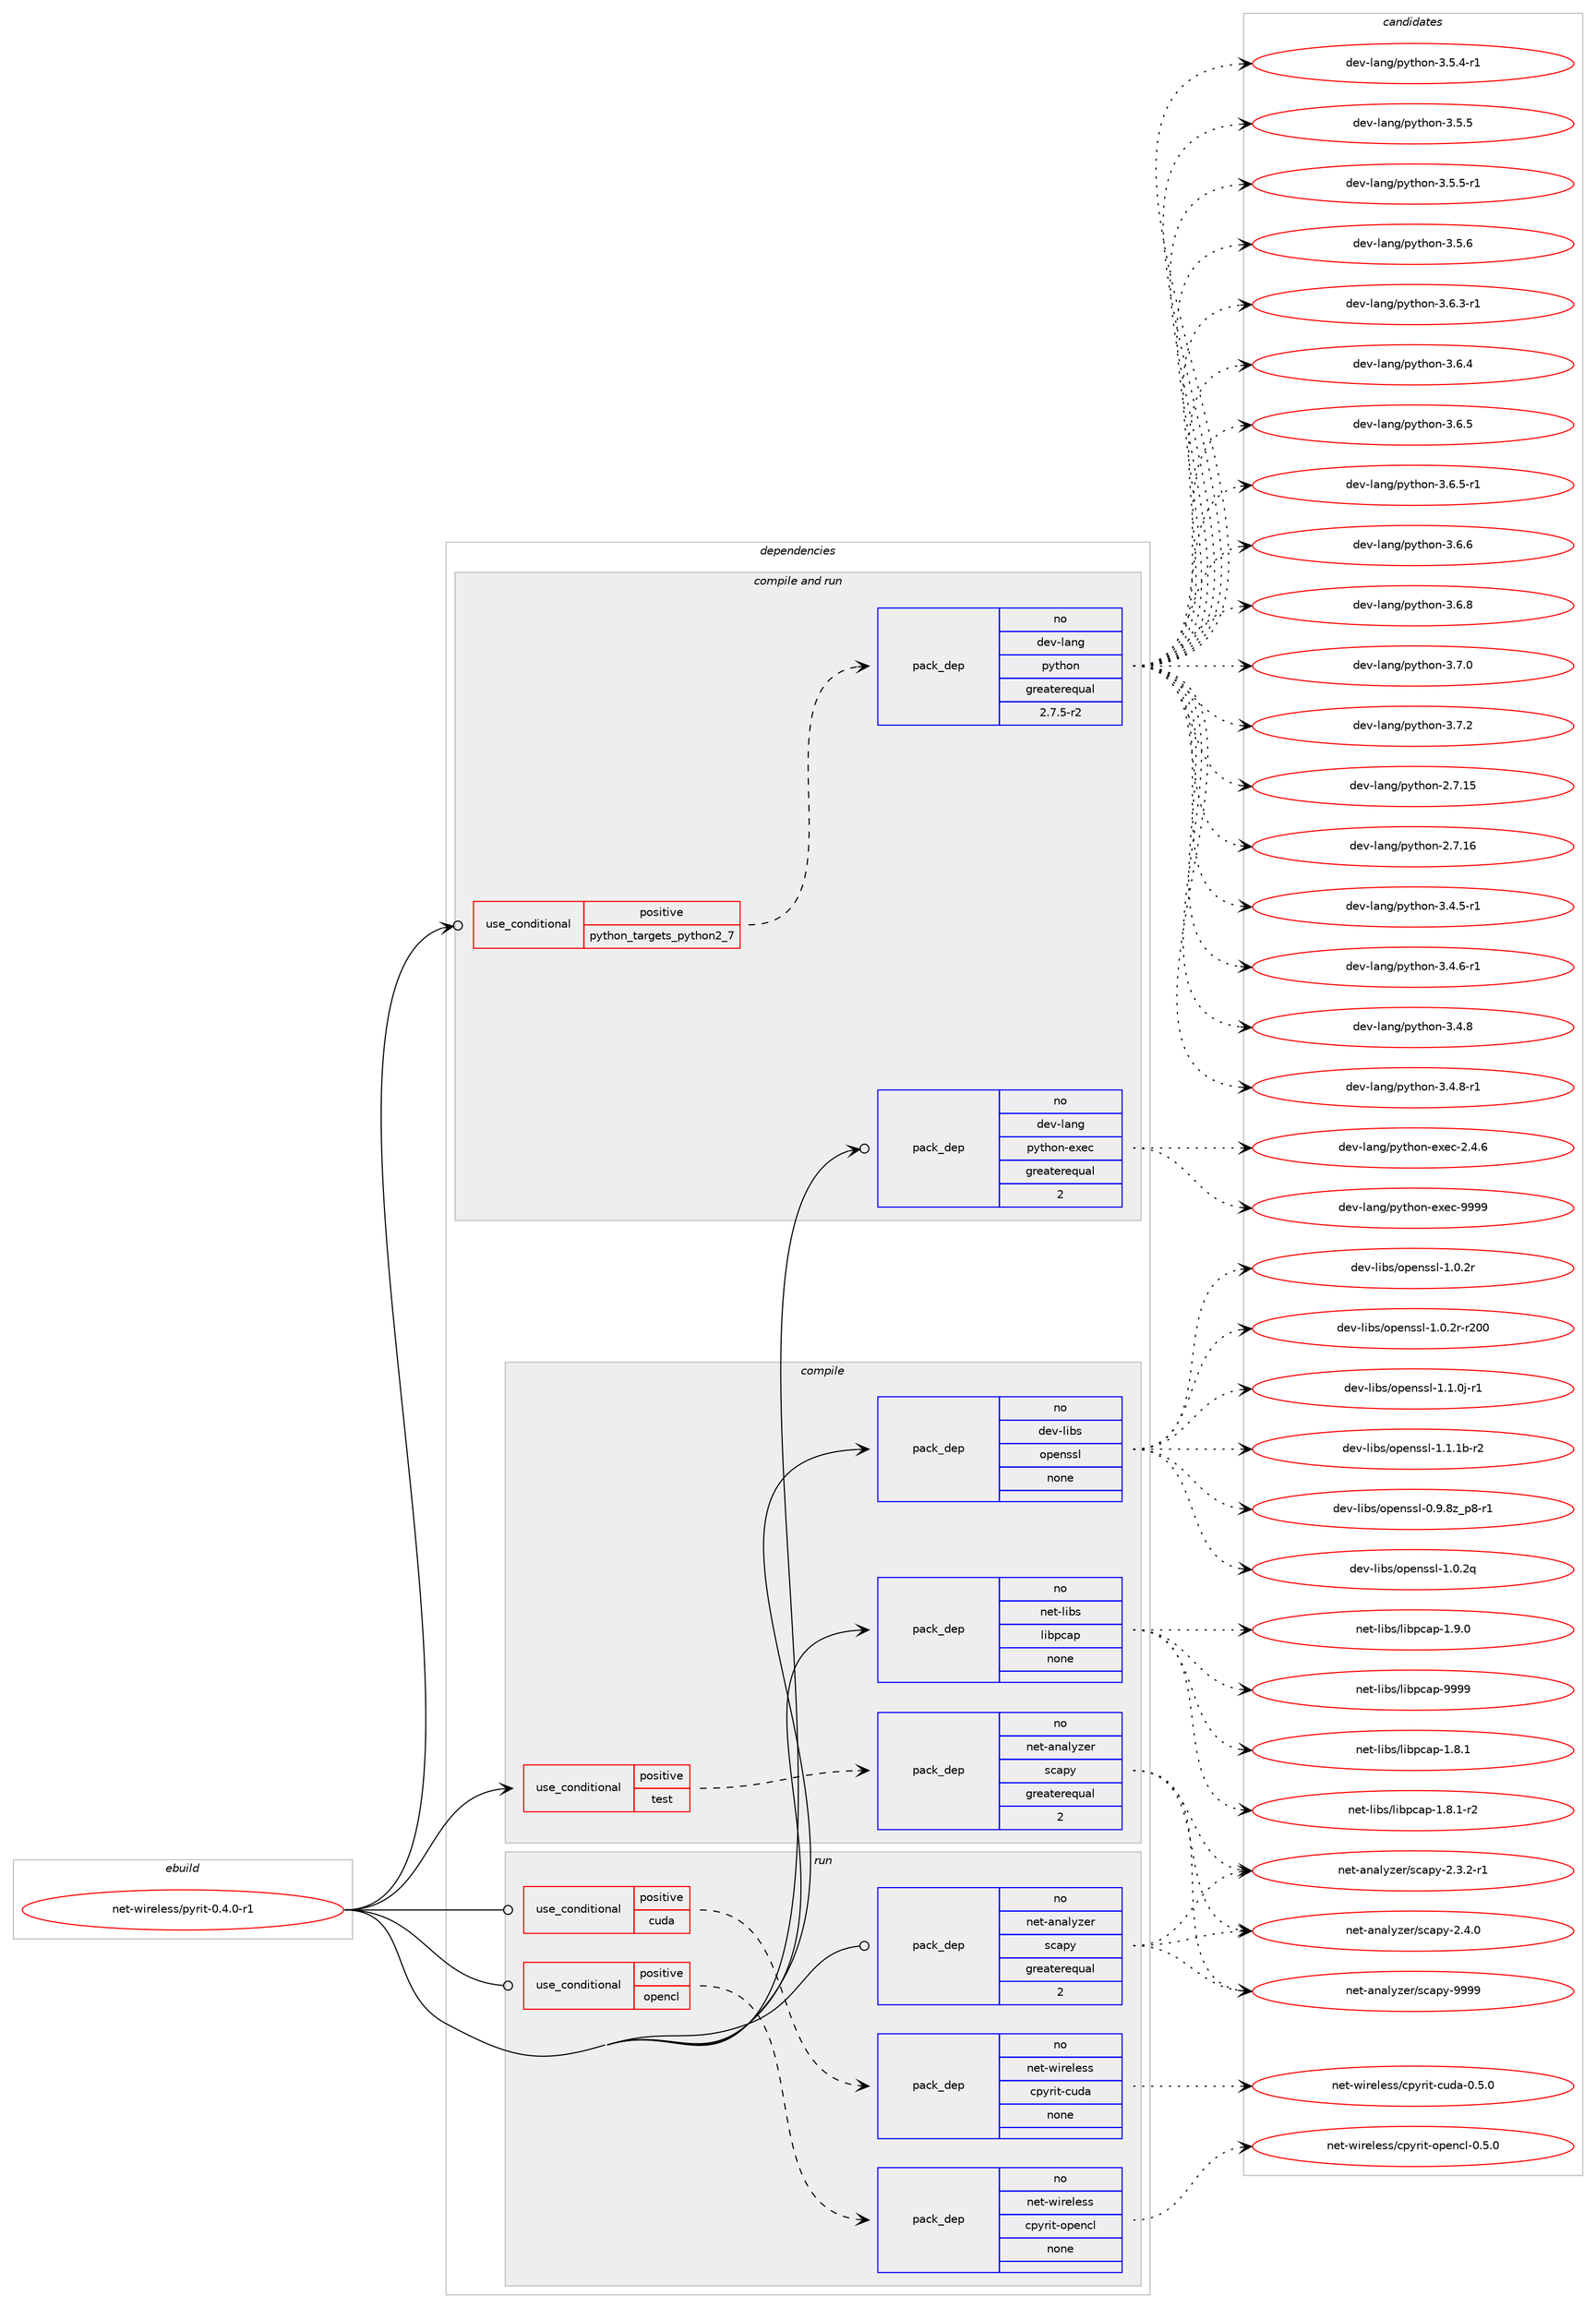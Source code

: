 digraph prolog {

# *************
# Graph options
# *************

newrank=true;
concentrate=true;
compound=true;
graph [rankdir=LR,fontname=Helvetica,fontsize=10,ranksep=1.5];#, ranksep=2.5, nodesep=0.2];
edge  [arrowhead=vee];
node  [fontname=Helvetica,fontsize=10];

# **********
# The ebuild
# **********

subgraph cluster_leftcol {
color=gray;
rank=same;
label=<<i>ebuild</i>>;
id [label="net-wireless/pyrit-0.4.0-r1", color=red, width=4, href="../net-wireless/pyrit-0.4.0-r1.svg"];
}

# ****************
# The dependencies
# ****************

subgraph cluster_midcol {
color=gray;
label=<<i>dependencies</i>>;
subgraph cluster_compile {
fillcolor="#eeeeee";
style=filled;
label=<<i>compile</i>>;
subgraph cond451481 {
dependency1681142 [label=<<TABLE BORDER="0" CELLBORDER="1" CELLSPACING="0" CELLPADDING="4"><TR><TD ROWSPAN="3" CELLPADDING="10">use_conditional</TD></TR><TR><TD>positive</TD></TR><TR><TD>test</TD></TR></TABLE>>, shape=none, color=red];
subgraph pack1202142 {
dependency1681143 [label=<<TABLE BORDER="0" CELLBORDER="1" CELLSPACING="0" CELLPADDING="4" WIDTH="220"><TR><TD ROWSPAN="6" CELLPADDING="30">pack_dep</TD></TR><TR><TD WIDTH="110">no</TD></TR><TR><TD>net-analyzer</TD></TR><TR><TD>scapy</TD></TR><TR><TD>greaterequal</TD></TR><TR><TD>2</TD></TR></TABLE>>, shape=none, color=blue];
}
dependency1681142:e -> dependency1681143:w [weight=20,style="dashed",arrowhead="vee"];
}
id:e -> dependency1681142:w [weight=20,style="solid",arrowhead="vee"];
subgraph pack1202143 {
dependency1681144 [label=<<TABLE BORDER="0" CELLBORDER="1" CELLSPACING="0" CELLPADDING="4" WIDTH="220"><TR><TD ROWSPAN="6" CELLPADDING="30">pack_dep</TD></TR><TR><TD WIDTH="110">no</TD></TR><TR><TD>dev-libs</TD></TR><TR><TD>openssl</TD></TR><TR><TD>none</TD></TR><TR><TD></TD></TR></TABLE>>, shape=none, color=blue];
}
id:e -> dependency1681144:w [weight=20,style="solid",arrowhead="vee"];
subgraph pack1202144 {
dependency1681145 [label=<<TABLE BORDER="0" CELLBORDER="1" CELLSPACING="0" CELLPADDING="4" WIDTH="220"><TR><TD ROWSPAN="6" CELLPADDING="30">pack_dep</TD></TR><TR><TD WIDTH="110">no</TD></TR><TR><TD>net-libs</TD></TR><TR><TD>libpcap</TD></TR><TR><TD>none</TD></TR><TR><TD></TD></TR></TABLE>>, shape=none, color=blue];
}
id:e -> dependency1681145:w [weight=20,style="solid",arrowhead="vee"];
}
subgraph cluster_compileandrun {
fillcolor="#eeeeee";
style=filled;
label=<<i>compile and run</i>>;
subgraph cond451482 {
dependency1681146 [label=<<TABLE BORDER="0" CELLBORDER="1" CELLSPACING="0" CELLPADDING="4"><TR><TD ROWSPAN="3" CELLPADDING="10">use_conditional</TD></TR><TR><TD>positive</TD></TR><TR><TD>python_targets_python2_7</TD></TR></TABLE>>, shape=none, color=red];
subgraph pack1202145 {
dependency1681147 [label=<<TABLE BORDER="0" CELLBORDER="1" CELLSPACING="0" CELLPADDING="4" WIDTH="220"><TR><TD ROWSPAN="6" CELLPADDING="30">pack_dep</TD></TR><TR><TD WIDTH="110">no</TD></TR><TR><TD>dev-lang</TD></TR><TR><TD>python</TD></TR><TR><TD>greaterequal</TD></TR><TR><TD>2.7.5-r2</TD></TR></TABLE>>, shape=none, color=blue];
}
dependency1681146:e -> dependency1681147:w [weight=20,style="dashed",arrowhead="vee"];
}
id:e -> dependency1681146:w [weight=20,style="solid",arrowhead="odotvee"];
subgraph pack1202146 {
dependency1681148 [label=<<TABLE BORDER="0" CELLBORDER="1" CELLSPACING="0" CELLPADDING="4" WIDTH="220"><TR><TD ROWSPAN="6" CELLPADDING="30">pack_dep</TD></TR><TR><TD WIDTH="110">no</TD></TR><TR><TD>dev-lang</TD></TR><TR><TD>python-exec</TD></TR><TR><TD>greaterequal</TD></TR><TR><TD>2</TD></TR></TABLE>>, shape=none, color=blue];
}
id:e -> dependency1681148:w [weight=20,style="solid",arrowhead="odotvee"];
}
subgraph cluster_run {
fillcolor="#eeeeee";
style=filled;
label=<<i>run</i>>;
subgraph cond451483 {
dependency1681149 [label=<<TABLE BORDER="0" CELLBORDER="1" CELLSPACING="0" CELLPADDING="4"><TR><TD ROWSPAN="3" CELLPADDING="10">use_conditional</TD></TR><TR><TD>positive</TD></TR><TR><TD>cuda</TD></TR></TABLE>>, shape=none, color=red];
subgraph pack1202147 {
dependency1681150 [label=<<TABLE BORDER="0" CELLBORDER="1" CELLSPACING="0" CELLPADDING="4" WIDTH="220"><TR><TD ROWSPAN="6" CELLPADDING="30">pack_dep</TD></TR><TR><TD WIDTH="110">no</TD></TR><TR><TD>net-wireless</TD></TR><TR><TD>cpyrit-cuda</TD></TR><TR><TD>none</TD></TR><TR><TD></TD></TR></TABLE>>, shape=none, color=blue];
}
dependency1681149:e -> dependency1681150:w [weight=20,style="dashed",arrowhead="vee"];
}
id:e -> dependency1681149:w [weight=20,style="solid",arrowhead="odot"];
subgraph cond451484 {
dependency1681151 [label=<<TABLE BORDER="0" CELLBORDER="1" CELLSPACING="0" CELLPADDING="4"><TR><TD ROWSPAN="3" CELLPADDING="10">use_conditional</TD></TR><TR><TD>positive</TD></TR><TR><TD>opencl</TD></TR></TABLE>>, shape=none, color=red];
subgraph pack1202148 {
dependency1681152 [label=<<TABLE BORDER="0" CELLBORDER="1" CELLSPACING="0" CELLPADDING="4" WIDTH="220"><TR><TD ROWSPAN="6" CELLPADDING="30">pack_dep</TD></TR><TR><TD WIDTH="110">no</TD></TR><TR><TD>net-wireless</TD></TR><TR><TD>cpyrit-opencl</TD></TR><TR><TD>none</TD></TR><TR><TD></TD></TR></TABLE>>, shape=none, color=blue];
}
dependency1681151:e -> dependency1681152:w [weight=20,style="dashed",arrowhead="vee"];
}
id:e -> dependency1681151:w [weight=20,style="solid",arrowhead="odot"];
subgraph pack1202149 {
dependency1681153 [label=<<TABLE BORDER="0" CELLBORDER="1" CELLSPACING="0" CELLPADDING="4" WIDTH="220"><TR><TD ROWSPAN="6" CELLPADDING="30">pack_dep</TD></TR><TR><TD WIDTH="110">no</TD></TR><TR><TD>net-analyzer</TD></TR><TR><TD>scapy</TD></TR><TR><TD>greaterequal</TD></TR><TR><TD>2</TD></TR></TABLE>>, shape=none, color=blue];
}
id:e -> dependency1681153:w [weight=20,style="solid",arrowhead="odot"];
}
}

# **************
# The candidates
# **************

subgraph cluster_choices {
rank=same;
color=gray;
label=<<i>candidates</i>>;

subgraph choice1202142 {
color=black;
nodesep=1;
choice1101011164597110971081211221011144711599971121214550465146504511449 [label="net-analyzer/scapy-2.3.2-r1", color=red, width=4,href="../net-analyzer/scapy-2.3.2-r1.svg"];
choice110101116459711097108121122101114471159997112121455046524648 [label="net-analyzer/scapy-2.4.0", color=red, width=4,href="../net-analyzer/scapy-2.4.0.svg"];
choice1101011164597110971081211221011144711599971121214557575757 [label="net-analyzer/scapy-9999", color=red, width=4,href="../net-analyzer/scapy-9999.svg"];
dependency1681143:e -> choice1101011164597110971081211221011144711599971121214550465146504511449:w [style=dotted,weight="100"];
dependency1681143:e -> choice110101116459711097108121122101114471159997112121455046524648:w [style=dotted,weight="100"];
dependency1681143:e -> choice1101011164597110971081211221011144711599971121214557575757:w [style=dotted,weight="100"];
}
subgraph choice1202143 {
color=black;
nodesep=1;
choice10010111845108105981154711111210111011511510845484657465612295112564511449 [label="dev-libs/openssl-0.9.8z_p8-r1", color=red, width=4,href="../dev-libs/openssl-0.9.8z_p8-r1.svg"];
choice100101118451081059811547111112101110115115108454946484650113 [label="dev-libs/openssl-1.0.2q", color=red, width=4,href="../dev-libs/openssl-1.0.2q.svg"];
choice100101118451081059811547111112101110115115108454946484650114 [label="dev-libs/openssl-1.0.2r", color=red, width=4,href="../dev-libs/openssl-1.0.2r.svg"];
choice10010111845108105981154711111210111011511510845494648465011445114504848 [label="dev-libs/openssl-1.0.2r-r200", color=red, width=4,href="../dev-libs/openssl-1.0.2r-r200.svg"];
choice1001011184510810598115471111121011101151151084549464946481064511449 [label="dev-libs/openssl-1.1.0j-r1", color=red, width=4,href="../dev-libs/openssl-1.1.0j-r1.svg"];
choice100101118451081059811547111112101110115115108454946494649984511450 [label="dev-libs/openssl-1.1.1b-r2", color=red, width=4,href="../dev-libs/openssl-1.1.1b-r2.svg"];
dependency1681144:e -> choice10010111845108105981154711111210111011511510845484657465612295112564511449:w [style=dotted,weight="100"];
dependency1681144:e -> choice100101118451081059811547111112101110115115108454946484650113:w [style=dotted,weight="100"];
dependency1681144:e -> choice100101118451081059811547111112101110115115108454946484650114:w [style=dotted,weight="100"];
dependency1681144:e -> choice10010111845108105981154711111210111011511510845494648465011445114504848:w [style=dotted,weight="100"];
dependency1681144:e -> choice1001011184510810598115471111121011101151151084549464946481064511449:w [style=dotted,weight="100"];
dependency1681144:e -> choice100101118451081059811547111112101110115115108454946494649984511450:w [style=dotted,weight="100"];
}
subgraph choice1202144 {
color=black;
nodesep=1;
choice110101116451081059811547108105981129997112454946564649 [label="net-libs/libpcap-1.8.1", color=red, width=4,href="../net-libs/libpcap-1.8.1.svg"];
choice1101011164510810598115471081059811299971124549465646494511450 [label="net-libs/libpcap-1.8.1-r2", color=red, width=4,href="../net-libs/libpcap-1.8.1-r2.svg"];
choice110101116451081059811547108105981129997112454946574648 [label="net-libs/libpcap-1.9.0", color=red, width=4,href="../net-libs/libpcap-1.9.0.svg"];
choice1101011164510810598115471081059811299971124557575757 [label="net-libs/libpcap-9999", color=red, width=4,href="../net-libs/libpcap-9999.svg"];
dependency1681145:e -> choice110101116451081059811547108105981129997112454946564649:w [style=dotted,weight="100"];
dependency1681145:e -> choice1101011164510810598115471081059811299971124549465646494511450:w [style=dotted,weight="100"];
dependency1681145:e -> choice110101116451081059811547108105981129997112454946574648:w [style=dotted,weight="100"];
dependency1681145:e -> choice1101011164510810598115471081059811299971124557575757:w [style=dotted,weight="100"];
}
subgraph choice1202145 {
color=black;
nodesep=1;
choice10010111845108971101034711212111610411111045504655464953 [label="dev-lang/python-2.7.15", color=red, width=4,href="../dev-lang/python-2.7.15.svg"];
choice10010111845108971101034711212111610411111045504655464954 [label="dev-lang/python-2.7.16", color=red, width=4,href="../dev-lang/python-2.7.16.svg"];
choice1001011184510897110103471121211161041111104551465246534511449 [label="dev-lang/python-3.4.5-r1", color=red, width=4,href="../dev-lang/python-3.4.5-r1.svg"];
choice1001011184510897110103471121211161041111104551465246544511449 [label="dev-lang/python-3.4.6-r1", color=red, width=4,href="../dev-lang/python-3.4.6-r1.svg"];
choice100101118451089711010347112121116104111110455146524656 [label="dev-lang/python-3.4.8", color=red, width=4,href="../dev-lang/python-3.4.8.svg"];
choice1001011184510897110103471121211161041111104551465246564511449 [label="dev-lang/python-3.4.8-r1", color=red, width=4,href="../dev-lang/python-3.4.8-r1.svg"];
choice1001011184510897110103471121211161041111104551465346524511449 [label="dev-lang/python-3.5.4-r1", color=red, width=4,href="../dev-lang/python-3.5.4-r1.svg"];
choice100101118451089711010347112121116104111110455146534653 [label="dev-lang/python-3.5.5", color=red, width=4,href="../dev-lang/python-3.5.5.svg"];
choice1001011184510897110103471121211161041111104551465346534511449 [label="dev-lang/python-3.5.5-r1", color=red, width=4,href="../dev-lang/python-3.5.5-r1.svg"];
choice100101118451089711010347112121116104111110455146534654 [label="dev-lang/python-3.5.6", color=red, width=4,href="../dev-lang/python-3.5.6.svg"];
choice1001011184510897110103471121211161041111104551465446514511449 [label="dev-lang/python-3.6.3-r1", color=red, width=4,href="../dev-lang/python-3.6.3-r1.svg"];
choice100101118451089711010347112121116104111110455146544652 [label="dev-lang/python-3.6.4", color=red, width=4,href="../dev-lang/python-3.6.4.svg"];
choice100101118451089711010347112121116104111110455146544653 [label="dev-lang/python-3.6.5", color=red, width=4,href="../dev-lang/python-3.6.5.svg"];
choice1001011184510897110103471121211161041111104551465446534511449 [label="dev-lang/python-3.6.5-r1", color=red, width=4,href="../dev-lang/python-3.6.5-r1.svg"];
choice100101118451089711010347112121116104111110455146544654 [label="dev-lang/python-3.6.6", color=red, width=4,href="../dev-lang/python-3.6.6.svg"];
choice100101118451089711010347112121116104111110455146544656 [label="dev-lang/python-3.6.8", color=red, width=4,href="../dev-lang/python-3.6.8.svg"];
choice100101118451089711010347112121116104111110455146554648 [label="dev-lang/python-3.7.0", color=red, width=4,href="../dev-lang/python-3.7.0.svg"];
choice100101118451089711010347112121116104111110455146554650 [label="dev-lang/python-3.7.2", color=red, width=4,href="../dev-lang/python-3.7.2.svg"];
dependency1681147:e -> choice10010111845108971101034711212111610411111045504655464953:w [style=dotted,weight="100"];
dependency1681147:e -> choice10010111845108971101034711212111610411111045504655464954:w [style=dotted,weight="100"];
dependency1681147:e -> choice1001011184510897110103471121211161041111104551465246534511449:w [style=dotted,weight="100"];
dependency1681147:e -> choice1001011184510897110103471121211161041111104551465246544511449:w [style=dotted,weight="100"];
dependency1681147:e -> choice100101118451089711010347112121116104111110455146524656:w [style=dotted,weight="100"];
dependency1681147:e -> choice1001011184510897110103471121211161041111104551465246564511449:w [style=dotted,weight="100"];
dependency1681147:e -> choice1001011184510897110103471121211161041111104551465346524511449:w [style=dotted,weight="100"];
dependency1681147:e -> choice100101118451089711010347112121116104111110455146534653:w [style=dotted,weight="100"];
dependency1681147:e -> choice1001011184510897110103471121211161041111104551465346534511449:w [style=dotted,weight="100"];
dependency1681147:e -> choice100101118451089711010347112121116104111110455146534654:w [style=dotted,weight="100"];
dependency1681147:e -> choice1001011184510897110103471121211161041111104551465446514511449:w [style=dotted,weight="100"];
dependency1681147:e -> choice100101118451089711010347112121116104111110455146544652:w [style=dotted,weight="100"];
dependency1681147:e -> choice100101118451089711010347112121116104111110455146544653:w [style=dotted,weight="100"];
dependency1681147:e -> choice1001011184510897110103471121211161041111104551465446534511449:w [style=dotted,weight="100"];
dependency1681147:e -> choice100101118451089711010347112121116104111110455146544654:w [style=dotted,weight="100"];
dependency1681147:e -> choice100101118451089711010347112121116104111110455146544656:w [style=dotted,weight="100"];
dependency1681147:e -> choice100101118451089711010347112121116104111110455146554648:w [style=dotted,weight="100"];
dependency1681147:e -> choice100101118451089711010347112121116104111110455146554650:w [style=dotted,weight="100"];
}
subgraph choice1202146 {
color=black;
nodesep=1;
choice1001011184510897110103471121211161041111104510112010199455046524654 [label="dev-lang/python-exec-2.4.6", color=red, width=4,href="../dev-lang/python-exec-2.4.6.svg"];
choice10010111845108971101034711212111610411111045101120101994557575757 [label="dev-lang/python-exec-9999", color=red, width=4,href="../dev-lang/python-exec-9999.svg"];
dependency1681148:e -> choice1001011184510897110103471121211161041111104510112010199455046524654:w [style=dotted,weight="100"];
dependency1681148:e -> choice10010111845108971101034711212111610411111045101120101994557575757:w [style=dotted,weight="100"];
}
subgraph choice1202147 {
color=black;
nodesep=1;
choice110101116451191051141011081011151154799112121114105116459911710097454846534648 [label="net-wireless/cpyrit-cuda-0.5.0", color=red, width=4,href="../net-wireless/cpyrit-cuda-0.5.0.svg"];
dependency1681150:e -> choice110101116451191051141011081011151154799112121114105116459911710097454846534648:w [style=dotted,weight="100"];
}
subgraph choice1202148 {
color=black;
nodesep=1;
choice1101011164511910511410110810111511547991121211141051164511111210111099108454846534648 [label="net-wireless/cpyrit-opencl-0.5.0", color=red, width=4,href="../net-wireless/cpyrit-opencl-0.5.0.svg"];
dependency1681152:e -> choice1101011164511910511410110810111511547991121211141051164511111210111099108454846534648:w [style=dotted,weight="100"];
}
subgraph choice1202149 {
color=black;
nodesep=1;
choice1101011164597110971081211221011144711599971121214550465146504511449 [label="net-analyzer/scapy-2.3.2-r1", color=red, width=4,href="../net-analyzer/scapy-2.3.2-r1.svg"];
choice110101116459711097108121122101114471159997112121455046524648 [label="net-analyzer/scapy-2.4.0", color=red, width=4,href="../net-analyzer/scapy-2.4.0.svg"];
choice1101011164597110971081211221011144711599971121214557575757 [label="net-analyzer/scapy-9999", color=red, width=4,href="../net-analyzer/scapy-9999.svg"];
dependency1681153:e -> choice1101011164597110971081211221011144711599971121214550465146504511449:w [style=dotted,weight="100"];
dependency1681153:e -> choice110101116459711097108121122101114471159997112121455046524648:w [style=dotted,weight="100"];
dependency1681153:e -> choice1101011164597110971081211221011144711599971121214557575757:w [style=dotted,weight="100"];
}
}

}
